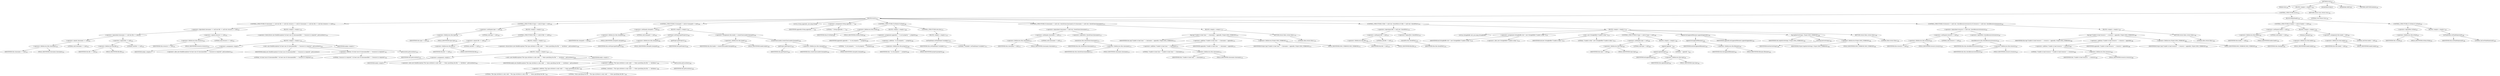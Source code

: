 digraph "eval" {  
"430" [label = <(METHOD,eval)<SUB>250</SUB>> ]
"48" [label = <(PARAM,this)<SUB>250</SUB>> ]
"431" [label = <(BLOCK,&lt;empty&gt;,&lt;empty&gt;)<SUB>250</SUB>> ]
"432" [label = <(CONTROL_STRUCTURE,try,try)<SUB>251</SUB>> ]
"433" [label = <(BLOCK,try,try)<SUB>251</SUB>> ]
"434" [label = <(CONTROL_STRUCTURE,if (classname == null &amp;&amp; file == null &amp;&amp; resource == null),if (classname == null &amp;&amp; file == null &amp;&amp; resource == null))<SUB>252</SUB>> ]
"435" [label = <(&lt;operator&gt;.logicalAnd,classname == null &amp;&amp; file == null &amp;&amp; resource == null)<SUB>252</SUB>> ]
"436" [label = <(&lt;operator&gt;.logicalAnd,classname == null &amp;&amp; file == null)<SUB>252</SUB>> ]
"437" [label = <(&lt;operator&gt;.equals,classname == null)<SUB>252</SUB>> ]
"438" [label = <(&lt;operator&gt;.fieldAccess,this.classname)<SUB>252</SUB>> ]
"439" [label = <(IDENTIFIER,this,classname == null)<SUB>252</SUB>> ]
"440" [label = <(FIELD_IDENTIFIER,classname,classname)<SUB>252</SUB>> ]
"441" [label = <(LITERAL,null,classname == null)<SUB>252</SUB>> ]
"442" [label = <(&lt;operator&gt;.equals,file == null)<SUB>252</SUB>> ]
"443" [label = <(&lt;operator&gt;.fieldAccess,this.file)<SUB>252</SUB>> ]
"444" [label = <(IDENTIFIER,this,file == null)<SUB>252</SUB>> ]
"445" [label = <(FIELD_IDENTIFIER,file,file)<SUB>252</SUB>> ]
"446" [label = <(LITERAL,null,file == null)<SUB>252</SUB>> ]
"447" [label = <(&lt;operator&gt;.equals,resource == null)<SUB>252</SUB>> ]
"448" [label = <(&lt;operator&gt;.fieldAccess,this.resource)<SUB>252</SUB>> ]
"449" [label = <(IDENTIFIER,this,resource == null)<SUB>252</SUB>> ]
"450" [label = <(FIELD_IDENTIFIER,resource,resource)<SUB>252</SUB>> ]
"451" [label = <(LITERAL,null,resource == null)<SUB>252</SUB>> ]
"452" [label = <(BLOCK,&lt;empty&gt;,&lt;empty&gt;)<SUB>252</SUB>> ]
"453" [label = <(&lt;operator&gt;.throw,throw new BuildException(&quot;At least one of (classname|file|&quot; + &quot;resource) is required&quot;, getLocation());)<SUB>253</SUB>> ]
"454" [label = <(BLOCK,&lt;empty&gt;,&lt;empty&gt;)<SUB>253</SUB>> ]
"455" [label = <(&lt;operator&gt;.assignment,&lt;empty&gt;)> ]
"456" [label = <(IDENTIFIER,$obj4,&lt;empty&gt;)> ]
"457" [label = <(&lt;operator&gt;.alloc,new BuildException(&quot;At least one of (classname|file|&quot; + &quot;resource) is required&quot;, getLocation()))<SUB>253</SUB>> ]
"458" [label = <(&lt;init&gt;,new BuildException(&quot;At least one of (classname|file|&quot; + &quot;resource) is required&quot;, getLocation()))<SUB>253</SUB>> ]
"459" [label = <(IDENTIFIER,$obj4,new BuildException(&quot;At least one of (classname|file|&quot; + &quot;resource) is required&quot;, getLocation()))> ]
"460" [label = <(&lt;operator&gt;.addition,&quot;At least one of (classname|file|&quot; + &quot;resource) is required&quot;)<SUB>253</SUB>> ]
"461" [label = <(LITERAL,&quot;At least one of (classname|file|&quot;,&quot;At least one of (classname|file|&quot; + &quot;resource) is required&quot;)<SUB>253</SUB>> ]
"462" [label = <(LITERAL,&quot;resource) is required&quot;,&quot;At least one of (classname|file|&quot; + &quot;resource) is required&quot;)<SUB>254</SUB>> ]
"463" [label = <(getLocation,getLocation())<SUB>254</SUB>> ]
"47" [label = <(IDENTIFIER,this,getLocation())<SUB>254</SUB>> ]
"464" [label = <(IDENTIFIER,$obj4,&lt;empty&gt;)> ]
"465" [label = <(CONTROL_STRUCTURE,if (type != null),if (type != null))<SUB>256</SUB>> ]
"466" [label = <(&lt;operator&gt;.notEquals,type != null)<SUB>256</SUB>> ]
"467" [label = <(&lt;operator&gt;.fieldAccess,this.type)<SUB>256</SUB>> ]
"468" [label = <(IDENTIFIER,this,type != null)<SUB>256</SUB>> ]
"469" [label = <(FIELD_IDENTIFIER,type,type)<SUB>256</SUB>> ]
"470" [label = <(LITERAL,null,type != null)<SUB>256</SUB>> ]
"471" [label = <(BLOCK,&lt;empty&gt;,&lt;empty&gt;)<SUB>256</SUB>> ]
"472" [label = <(CONTROL_STRUCTURE,if (file == null),if (file == null))<SUB>257</SUB>> ]
"473" [label = <(&lt;operator&gt;.equals,file == null)<SUB>257</SUB>> ]
"474" [label = <(&lt;operator&gt;.fieldAccess,this.file)<SUB>257</SUB>> ]
"475" [label = <(IDENTIFIER,this,file == null)<SUB>257</SUB>> ]
"476" [label = <(FIELD_IDENTIFIER,file,file)<SUB>257</SUB>> ]
"477" [label = <(LITERAL,null,file == null)<SUB>257</SUB>> ]
"478" [label = <(BLOCK,&lt;empty&gt;,&lt;empty&gt;)<SUB>257</SUB>> ]
"479" [label = <(&lt;operator&gt;.throw,throw new BuildException(&quot;The type attribute is only valid &quot; + &quot;when specifying the file &quot; + &quot;attribute.&quot;, getLocation());)<SUB>258</SUB>> ]
"480" [label = <(BLOCK,&lt;empty&gt;,&lt;empty&gt;)<SUB>258</SUB>> ]
"481" [label = <(&lt;operator&gt;.assignment,&lt;empty&gt;)> ]
"482" [label = <(IDENTIFIER,$obj5,&lt;empty&gt;)> ]
"483" [label = <(&lt;operator&gt;.alloc,new BuildException(&quot;The type attribute is only valid &quot; + &quot;when specifying the file &quot; + &quot;attribute.&quot;, getLocation()))<SUB>258</SUB>> ]
"484" [label = <(&lt;init&gt;,new BuildException(&quot;The type attribute is only valid &quot; + &quot;when specifying the file &quot; + &quot;attribute.&quot;, getLocation()))<SUB>258</SUB>> ]
"485" [label = <(IDENTIFIER,$obj5,new BuildException(&quot;The type attribute is only valid &quot; + &quot;when specifying the file &quot; + &quot;attribute.&quot;, getLocation()))> ]
"486" [label = <(&lt;operator&gt;.addition,&quot;The type attribute is only valid &quot; + &quot;when specifying the file &quot; + &quot;attribute.&quot;)<SUB>258</SUB>> ]
"487" [label = <(&lt;operator&gt;.addition,&quot;The type attribute is only valid &quot; + &quot;when specifying the file &quot;)<SUB>258</SUB>> ]
"488" [label = <(LITERAL,&quot;The type attribute is only valid &quot;,&quot;The type attribute is only valid &quot; + &quot;when specifying the file &quot;)<SUB>258</SUB>> ]
"489" [label = <(LITERAL,&quot;when specifying the file &quot;,&quot;The type attribute is only valid &quot; + &quot;when specifying the file &quot;)<SUB>259</SUB>> ]
"490" [label = <(LITERAL,&quot;attribute.&quot;,&quot;The type attribute is only valid &quot; + &quot;when specifying the file &quot; + &quot;attribute.&quot;)<SUB>260</SUB>> ]
"491" [label = <(getLocation,getLocation())<SUB>260</SUB>> ]
"49" [label = <(IDENTIFIER,this,getLocation())<SUB>260</SUB>> ]
"492" [label = <(IDENTIFIER,$obj5,&lt;empty&gt;)> ]
"493" [label = <(CONTROL_STRUCTURE,if (classpath != null),if (classpath != null))<SUB>263</SUB>> ]
"494" [label = <(&lt;operator&gt;.notEquals,classpath != null)<SUB>263</SUB>> ]
"495" [label = <(&lt;operator&gt;.fieldAccess,this.classpath)<SUB>263</SUB>> ]
"496" [label = <(IDENTIFIER,this,classpath != null)<SUB>263</SUB>> ]
"497" [label = <(FIELD_IDENTIFIER,classpath,classpath)<SUB>263</SUB>> ]
"498" [label = <(LITERAL,null,classpath != null)<SUB>263</SUB>> ]
"499" [label = <(BLOCK,&lt;empty&gt;,&lt;empty&gt;)<SUB>263</SUB>> ]
"500" [label = <(setProject,setProject(getProject()))<SUB>264</SUB>> ]
"501" [label = <(&lt;operator&gt;.fieldAccess,this.classpath)<SUB>264</SUB>> ]
"502" [label = <(IDENTIFIER,this,setProject(getProject()))<SUB>264</SUB>> ]
"503" [label = <(FIELD_IDENTIFIER,classpath,classpath)<SUB>264</SUB>> ]
"504" [label = <(getProject,getProject())<SUB>264</SUB>> ]
"50" [label = <(IDENTIFIER,this,getProject())<SUB>264</SUB>> ]
"505" [label = <(&lt;operator&gt;.assignment,this.loader = createClassLoader(classpath))<SUB>265</SUB>> ]
"506" [label = <(&lt;operator&gt;.fieldAccess,this.loader)<SUB>265</SUB>> ]
"51" [label = <(IDENTIFIER,this,this.loader = createClassLoader(classpath))<SUB>265</SUB>> ]
"507" [label = <(FIELD_IDENTIFIER,loader,loader)<SUB>265</SUB>> ]
"508" [label = <(createClassLoader,createClassLoader(classpath))<SUB>265</SUB>> ]
"509" [label = <(getProject,getProject())<SUB>265</SUB>> ]
"52" [label = <(IDENTIFIER,this,getProject())<SUB>265</SUB>> ]
"510" [label = <(&lt;operator&gt;.fieldAccess,this.classpath)<SUB>265</SUB>> ]
"511" [label = <(IDENTIFIER,this,createClassLoader(classpath))<SUB>265</SUB>> ]
"512" [label = <(FIELD_IDENTIFIER,classpath,classpath)<SUB>265</SUB>> ]
"513" [label = <(LOCAL,String appendix: java.lang.String)> ]
"514" [label = <(&lt;operator&gt;.assignment,String appendix = &quot;&quot;)<SUB>267</SUB>> ]
"515" [label = <(IDENTIFIER,appendix,String appendix = &quot;&quot;)<SUB>267</SUB>> ]
"516" [label = <(LITERAL,&quot;&quot;,String appendix = &quot;&quot;)<SUB>267</SUB>> ]
"517" [label = <(CONTROL_STRUCTURE,if (isTask),if (isTask))<SUB>268</SUB>> ]
"518" [label = <(&lt;operator&gt;.fieldAccess,this.isTask)<SUB>268</SUB>> ]
"519" [label = <(IDENTIFIER,this,if (isTask))<SUB>268</SUB>> ]
"520" [label = <(FIELD_IDENTIFIER,isTask,isTask)<SUB>268</SUB>> ]
"521" [label = <(BLOCK,&lt;empty&gt;,&lt;empty&gt;)<SUB>268</SUB>> ]
"522" [label = <(&lt;operator&gt;.assignment,appendix = &quot; to set property &quot; + property)<SUB>269</SUB>> ]
"523" [label = <(IDENTIFIER,appendix,appendix = &quot; to set property &quot; + property)<SUB>269</SUB>> ]
"524" [label = <(&lt;operator&gt;.addition,&quot; to set property &quot; + property)<SUB>269</SUB>> ]
"525" [label = <(LITERAL,&quot; to set property &quot;,&quot; to set property &quot; + property)<SUB>269</SUB>> ]
"526" [label = <(&lt;operator&gt;.fieldAccess,this.property)<SUB>269</SUB>> ]
"527" [label = <(IDENTIFIER,this,&quot; to set property &quot; + property)<SUB>269</SUB>> ]
"528" [label = <(FIELD_IDENTIFIER,property,property)<SUB>269</SUB>> ]
"529" [label = <(CONTROL_STRUCTURE,else,else)<SUB>270</SUB>> ]
"530" [label = <(BLOCK,&lt;empty&gt;,&lt;empty&gt;)<SUB>270</SUB>> ]
"531" [label = <(setTaskName,setTaskName(&quot;available&quot;))<SUB>271</SUB>> ]
"53" [label = <(IDENTIFIER,this,setTaskName(&quot;available&quot;))<SUB>271</SUB>> ]
"532" [label = <(LITERAL,&quot;available&quot;,setTaskName(&quot;available&quot;))<SUB>271</SUB>> ]
"533" [label = <(CONTROL_STRUCTURE,if ((classname != null) &amp;&amp; !checkClass(classname)),if ((classname != null) &amp;&amp; !checkClass(classname)))<SUB>273</SUB>> ]
"534" [label = <(&lt;operator&gt;.logicalAnd,(classname != null) &amp;&amp; !checkClass(classname))<SUB>273</SUB>> ]
"535" [label = <(&lt;operator&gt;.notEquals,classname != null)<SUB>273</SUB>> ]
"536" [label = <(&lt;operator&gt;.fieldAccess,this.classname)<SUB>273</SUB>> ]
"537" [label = <(IDENTIFIER,this,classname != null)<SUB>273</SUB>> ]
"538" [label = <(FIELD_IDENTIFIER,classname,classname)<SUB>273</SUB>> ]
"539" [label = <(LITERAL,null,classname != null)<SUB>273</SUB>> ]
"540" [label = <(&lt;operator&gt;.logicalNot,!checkClass(classname))<SUB>273</SUB>> ]
"541" [label = <(checkClass,this.checkClass(classname))<SUB>273</SUB>> ]
"54" [label = <(IDENTIFIER,this,this.checkClass(classname))<SUB>273</SUB>> ]
"542" [label = <(&lt;operator&gt;.fieldAccess,this.classname)<SUB>273</SUB>> ]
"543" [label = <(IDENTIFIER,this,this.checkClass(classname))<SUB>273</SUB>> ]
"544" [label = <(FIELD_IDENTIFIER,classname,classname)<SUB>273</SUB>> ]
"545" [label = <(BLOCK,&lt;empty&gt;,&lt;empty&gt;)<SUB>273</SUB>> ]
"546" [label = <(log,log(&quot;Unable to load class &quot; + classname + appendix, Project.MSG_VERBOSE))<SUB>274</SUB>> ]
"55" [label = <(IDENTIFIER,this,log(&quot;Unable to load class &quot; + classname + appendix, Project.MSG_VERBOSE))<SUB>274</SUB>> ]
"547" [label = <(&lt;operator&gt;.addition,&quot;Unable to load class &quot; + classname + appendix)<SUB>274</SUB>> ]
"548" [label = <(&lt;operator&gt;.addition,&quot;Unable to load class &quot; + classname)<SUB>274</SUB>> ]
"549" [label = <(LITERAL,&quot;Unable to load class &quot;,&quot;Unable to load class &quot; + classname)<SUB>274</SUB>> ]
"550" [label = <(&lt;operator&gt;.fieldAccess,this.classname)<SUB>274</SUB>> ]
"551" [label = <(IDENTIFIER,this,&quot;Unable to load class &quot; + classname)<SUB>274</SUB>> ]
"552" [label = <(FIELD_IDENTIFIER,classname,classname)<SUB>274</SUB>> ]
"553" [label = <(IDENTIFIER,appendix,&quot;Unable to load class &quot; + classname + appendix)<SUB>274</SUB>> ]
"554" [label = <(&lt;operator&gt;.fieldAccess,Project.MSG_VERBOSE)<SUB>275</SUB>> ]
"555" [label = <(IDENTIFIER,Project,log(&quot;Unable to load class &quot; + classname + appendix, Project.MSG_VERBOSE))<SUB>275</SUB>> ]
"556" [label = <(FIELD_IDENTIFIER,MSG_VERBOSE,MSG_VERBOSE)<SUB>275</SUB>> ]
"557" [label = <(RETURN,return false;,return false;)<SUB>276</SUB>> ]
"558" [label = <(LITERAL,false,return false;)<SUB>276</SUB>> ]
"559" [label = <(CONTROL_STRUCTURE,if ((file != null) &amp;&amp; !checkFile()),if ((file != null) &amp;&amp; !checkFile()))<SUB>278</SUB>> ]
"560" [label = <(&lt;operator&gt;.logicalAnd,(file != null) &amp;&amp; !checkFile())<SUB>278</SUB>> ]
"561" [label = <(&lt;operator&gt;.notEquals,file != null)<SUB>278</SUB>> ]
"562" [label = <(&lt;operator&gt;.fieldAccess,this.file)<SUB>278</SUB>> ]
"563" [label = <(IDENTIFIER,this,file != null)<SUB>278</SUB>> ]
"564" [label = <(FIELD_IDENTIFIER,file,file)<SUB>278</SUB>> ]
"565" [label = <(LITERAL,null,file != null)<SUB>278</SUB>> ]
"566" [label = <(&lt;operator&gt;.logicalNot,!checkFile())<SUB>278</SUB>> ]
"567" [label = <(checkFile,this.checkFile())<SUB>278</SUB>> ]
"56" [label = <(IDENTIFIER,this,this.checkFile())<SUB>278</SUB>> ]
"568" [label = <(BLOCK,&lt;empty&gt;,&lt;empty&gt;)<SUB>278</SUB>> ]
"58" [label = <(LOCAL,StringBuffer buf: java.lang.StringBuffer)> ]
"569" [label = <(&lt;operator&gt;.assignment,StringBuffer buf = new StringBuffer(&quot;Unable to find &quot;))<SUB>279</SUB>> ]
"570" [label = <(IDENTIFIER,buf,StringBuffer buf = new StringBuffer(&quot;Unable to find &quot;))<SUB>279</SUB>> ]
"571" [label = <(&lt;operator&gt;.alloc,new StringBuffer(&quot;Unable to find &quot;))<SUB>279</SUB>> ]
"572" [label = <(&lt;init&gt;,new StringBuffer(&quot;Unable to find &quot;))<SUB>279</SUB>> ]
"57" [label = <(IDENTIFIER,buf,new StringBuffer(&quot;Unable to find &quot;))<SUB>279</SUB>> ]
"573" [label = <(LITERAL,&quot;Unable to find &quot;,new StringBuffer(&quot;Unable to find &quot;))<SUB>279</SUB>> ]
"574" [label = <(CONTROL_STRUCTURE,if (type != null),if (type != null))<SUB>280</SUB>> ]
"575" [label = <(&lt;operator&gt;.notEquals,type != null)<SUB>280</SUB>> ]
"576" [label = <(&lt;operator&gt;.fieldAccess,this.type)<SUB>280</SUB>> ]
"577" [label = <(IDENTIFIER,this,type != null)<SUB>280</SUB>> ]
"578" [label = <(FIELD_IDENTIFIER,type,type)<SUB>280</SUB>> ]
"579" [label = <(LITERAL,null,type != null)<SUB>280</SUB>> ]
"580" [label = <(BLOCK,&lt;empty&gt;,&lt;empty&gt;)<SUB>280</SUB>> ]
"581" [label = <(append,append(' '))<SUB>281</SUB>> ]
"582" [label = <(append,append(type))<SUB>281</SUB>> ]
"583" [label = <(IDENTIFIER,buf,append(type))<SUB>281</SUB>> ]
"584" [label = <(&lt;operator&gt;.fieldAccess,this.type)<SUB>281</SUB>> ]
"585" [label = <(IDENTIFIER,this,append(type))<SUB>281</SUB>> ]
"586" [label = <(FIELD_IDENTIFIER,type,type)<SUB>281</SUB>> ]
"587" [label = <(LITERAL,' ',append(' '))<SUB>281</SUB>> ]
"588" [label = <(append,buf.append(filename).append(appendix))<SUB>283</SUB>> ]
"589" [label = <(append,buf.append(filename))<SUB>283</SUB>> ]
"590" [label = <(IDENTIFIER,buf,buf.append(filename))<SUB>283</SUB>> ]
"591" [label = <(&lt;operator&gt;.fieldAccess,this.filename)<SUB>283</SUB>> ]
"592" [label = <(IDENTIFIER,this,buf.append(filename))<SUB>283</SUB>> ]
"593" [label = <(FIELD_IDENTIFIER,filename,filename)<SUB>283</SUB>> ]
"594" [label = <(IDENTIFIER,appendix,buf.append(filename).append(appendix))<SUB>283</SUB>> ]
"595" [label = <(log,log(buf.toString(), Project.MSG_VERBOSE))<SUB>284</SUB>> ]
"59" [label = <(IDENTIFIER,this,log(buf.toString(), Project.MSG_VERBOSE))<SUB>284</SUB>> ]
"596" [label = <(toString,buf.toString())<SUB>284</SUB>> ]
"597" [label = <(IDENTIFIER,buf,buf.toString())<SUB>284</SUB>> ]
"598" [label = <(&lt;operator&gt;.fieldAccess,Project.MSG_VERBOSE)<SUB>284</SUB>> ]
"599" [label = <(IDENTIFIER,Project,log(buf.toString(), Project.MSG_VERBOSE))<SUB>284</SUB>> ]
"600" [label = <(FIELD_IDENTIFIER,MSG_VERBOSE,MSG_VERBOSE)<SUB>284</SUB>> ]
"601" [label = <(RETURN,return false;,return false;)<SUB>285</SUB>> ]
"602" [label = <(LITERAL,false,return false;)<SUB>285</SUB>> ]
"603" [label = <(CONTROL_STRUCTURE,if ((resource != null) &amp;&amp; !checkResource(resource)),if ((resource != null) &amp;&amp; !checkResource(resource)))<SUB>287</SUB>> ]
"604" [label = <(&lt;operator&gt;.logicalAnd,(resource != null) &amp;&amp; !checkResource(resource))<SUB>287</SUB>> ]
"605" [label = <(&lt;operator&gt;.notEquals,resource != null)<SUB>287</SUB>> ]
"606" [label = <(&lt;operator&gt;.fieldAccess,this.resource)<SUB>287</SUB>> ]
"607" [label = <(IDENTIFIER,this,resource != null)<SUB>287</SUB>> ]
"608" [label = <(FIELD_IDENTIFIER,resource,resource)<SUB>287</SUB>> ]
"609" [label = <(LITERAL,null,resource != null)<SUB>287</SUB>> ]
"610" [label = <(&lt;operator&gt;.logicalNot,!checkResource(resource))<SUB>287</SUB>> ]
"611" [label = <(checkResource,this.checkResource(resource))<SUB>287</SUB>> ]
"60" [label = <(IDENTIFIER,this,this.checkResource(resource))<SUB>287</SUB>> ]
"612" [label = <(&lt;operator&gt;.fieldAccess,this.resource)<SUB>287</SUB>> ]
"613" [label = <(IDENTIFIER,this,this.checkResource(resource))<SUB>287</SUB>> ]
"614" [label = <(FIELD_IDENTIFIER,resource,resource)<SUB>287</SUB>> ]
"615" [label = <(BLOCK,&lt;empty&gt;,&lt;empty&gt;)<SUB>287</SUB>> ]
"616" [label = <(log,log(&quot;Unable to load resource &quot; + resource + appendix, Project.MSG_VERBOSE))<SUB>288</SUB>> ]
"61" [label = <(IDENTIFIER,this,log(&quot;Unable to load resource &quot; + resource + appendix, Project.MSG_VERBOSE))<SUB>288</SUB>> ]
"617" [label = <(&lt;operator&gt;.addition,&quot;Unable to load resource &quot; + resource + appendix)<SUB>288</SUB>> ]
"618" [label = <(&lt;operator&gt;.addition,&quot;Unable to load resource &quot; + resource)<SUB>288</SUB>> ]
"619" [label = <(LITERAL,&quot;Unable to load resource &quot;,&quot;Unable to load resource &quot; + resource)<SUB>288</SUB>> ]
"620" [label = <(&lt;operator&gt;.fieldAccess,this.resource)<SUB>288</SUB>> ]
"621" [label = <(IDENTIFIER,this,&quot;Unable to load resource &quot; + resource)<SUB>288</SUB>> ]
"622" [label = <(FIELD_IDENTIFIER,resource,resource)<SUB>288</SUB>> ]
"623" [label = <(IDENTIFIER,appendix,&quot;Unable to load resource &quot; + resource + appendix)<SUB>288</SUB>> ]
"624" [label = <(&lt;operator&gt;.fieldAccess,Project.MSG_VERBOSE)<SUB>289</SUB>> ]
"625" [label = <(IDENTIFIER,Project,log(&quot;Unable to load resource &quot; + resource + appendix, Project.MSG_VERBOSE))<SUB>289</SUB>> ]
"626" [label = <(FIELD_IDENTIFIER,MSG_VERBOSE,MSG_VERBOSE)<SUB>289</SUB>> ]
"627" [label = <(RETURN,return false;,return false;)<SUB>290</SUB>> ]
"628" [label = <(LITERAL,false,return false;)<SUB>290</SUB>> ]
"629" [label = <(BLOCK,finally,finally)<SUB>292</SUB>> ]
"630" [label = <(CONTROL_STRUCTURE,if (loader != null),if (loader != null))<SUB>293</SUB>> ]
"631" [label = <(&lt;operator&gt;.notEquals,loader != null)<SUB>293</SUB>> ]
"632" [label = <(&lt;operator&gt;.fieldAccess,this.loader)<SUB>293</SUB>> ]
"633" [label = <(IDENTIFIER,this,loader != null)<SUB>293</SUB>> ]
"634" [label = <(FIELD_IDENTIFIER,loader,loader)<SUB>293</SUB>> ]
"635" [label = <(LITERAL,null,loader != null)<SUB>293</SUB>> ]
"636" [label = <(BLOCK,&lt;empty&gt;,&lt;empty&gt;)<SUB>293</SUB>> ]
"637" [label = <(cleanup,cleanup())<SUB>294</SUB>> ]
"638" [label = <(&lt;operator&gt;.fieldAccess,this.loader)<SUB>294</SUB>> ]
"639" [label = <(IDENTIFIER,this,cleanup())<SUB>294</SUB>> ]
"640" [label = <(FIELD_IDENTIFIER,loader,loader)<SUB>294</SUB>> ]
"641" [label = <(&lt;operator&gt;.assignment,this.loader = null)<SUB>295</SUB>> ]
"642" [label = <(&lt;operator&gt;.fieldAccess,this.loader)<SUB>295</SUB>> ]
"643" [label = <(IDENTIFIER,this,this.loader = null)<SUB>295</SUB>> ]
"644" [label = <(FIELD_IDENTIFIER,loader,loader)<SUB>295</SUB>> ]
"645" [label = <(LITERAL,null,this.loader = null)<SUB>295</SUB>> ]
"646" [label = <(CONTROL_STRUCTURE,if (!isTask),if (!isTask))<SUB>297</SUB>> ]
"647" [label = <(&lt;operator&gt;.logicalNot,!isTask)<SUB>297</SUB>> ]
"648" [label = <(&lt;operator&gt;.fieldAccess,this.isTask)<SUB>297</SUB>> ]
"649" [label = <(IDENTIFIER,this,!isTask)<SUB>297</SUB>> ]
"650" [label = <(FIELD_IDENTIFIER,isTask,isTask)<SUB>297</SUB>> ]
"651" [label = <(BLOCK,&lt;empty&gt;,&lt;empty&gt;)<SUB>297</SUB>> ]
"652" [label = <(setTaskName,setTaskName(null))<SUB>298</SUB>> ]
"62" [label = <(IDENTIFIER,this,setTaskName(null))<SUB>298</SUB>> ]
"653" [label = <(LITERAL,null,setTaskName(null))<SUB>298</SUB>> ]
"654" [label = <(RETURN,return true;,return true;)<SUB>301</SUB>> ]
"655" [label = <(LITERAL,true,return true;)<SUB>301</SUB>> ]
"656" [label = <(MODIFIER,PUBLIC)> ]
"657" [label = <(MODIFIER,VIRTUAL)> ]
"658" [label = <(METHOD_RETURN,boolean)<SUB>250</SUB>> ]
  "430" -> "48" 
  "430" -> "431" 
  "430" -> "656" 
  "430" -> "657" 
  "430" -> "658" 
  "431" -> "432" 
  "431" -> "654" 
  "432" -> "433" 
  "432" -> "629" 
  "433" -> "434" 
  "433" -> "465" 
  "433" -> "493" 
  "433" -> "513" 
  "433" -> "514" 
  "433" -> "517" 
  "433" -> "533" 
  "433" -> "559" 
  "433" -> "603" 
  "434" -> "435" 
  "434" -> "452" 
  "435" -> "436" 
  "435" -> "447" 
  "436" -> "437" 
  "436" -> "442" 
  "437" -> "438" 
  "437" -> "441" 
  "438" -> "439" 
  "438" -> "440" 
  "442" -> "443" 
  "442" -> "446" 
  "443" -> "444" 
  "443" -> "445" 
  "447" -> "448" 
  "447" -> "451" 
  "448" -> "449" 
  "448" -> "450" 
  "452" -> "453" 
  "453" -> "454" 
  "454" -> "455" 
  "454" -> "458" 
  "454" -> "464" 
  "455" -> "456" 
  "455" -> "457" 
  "458" -> "459" 
  "458" -> "460" 
  "458" -> "463" 
  "460" -> "461" 
  "460" -> "462" 
  "463" -> "47" 
  "465" -> "466" 
  "465" -> "471" 
  "466" -> "467" 
  "466" -> "470" 
  "467" -> "468" 
  "467" -> "469" 
  "471" -> "472" 
  "472" -> "473" 
  "472" -> "478" 
  "473" -> "474" 
  "473" -> "477" 
  "474" -> "475" 
  "474" -> "476" 
  "478" -> "479" 
  "479" -> "480" 
  "480" -> "481" 
  "480" -> "484" 
  "480" -> "492" 
  "481" -> "482" 
  "481" -> "483" 
  "484" -> "485" 
  "484" -> "486" 
  "484" -> "491" 
  "486" -> "487" 
  "486" -> "490" 
  "487" -> "488" 
  "487" -> "489" 
  "491" -> "49" 
  "493" -> "494" 
  "493" -> "499" 
  "494" -> "495" 
  "494" -> "498" 
  "495" -> "496" 
  "495" -> "497" 
  "499" -> "500" 
  "499" -> "505" 
  "500" -> "501" 
  "500" -> "504" 
  "501" -> "502" 
  "501" -> "503" 
  "504" -> "50" 
  "505" -> "506" 
  "505" -> "508" 
  "506" -> "51" 
  "506" -> "507" 
  "508" -> "509" 
  "508" -> "510" 
  "509" -> "52" 
  "510" -> "511" 
  "510" -> "512" 
  "514" -> "515" 
  "514" -> "516" 
  "517" -> "518" 
  "517" -> "521" 
  "517" -> "529" 
  "518" -> "519" 
  "518" -> "520" 
  "521" -> "522" 
  "522" -> "523" 
  "522" -> "524" 
  "524" -> "525" 
  "524" -> "526" 
  "526" -> "527" 
  "526" -> "528" 
  "529" -> "530" 
  "530" -> "531" 
  "531" -> "53" 
  "531" -> "532" 
  "533" -> "534" 
  "533" -> "545" 
  "534" -> "535" 
  "534" -> "540" 
  "535" -> "536" 
  "535" -> "539" 
  "536" -> "537" 
  "536" -> "538" 
  "540" -> "541" 
  "541" -> "54" 
  "541" -> "542" 
  "542" -> "543" 
  "542" -> "544" 
  "545" -> "546" 
  "545" -> "557" 
  "546" -> "55" 
  "546" -> "547" 
  "546" -> "554" 
  "547" -> "548" 
  "547" -> "553" 
  "548" -> "549" 
  "548" -> "550" 
  "550" -> "551" 
  "550" -> "552" 
  "554" -> "555" 
  "554" -> "556" 
  "557" -> "558" 
  "559" -> "560" 
  "559" -> "568" 
  "560" -> "561" 
  "560" -> "566" 
  "561" -> "562" 
  "561" -> "565" 
  "562" -> "563" 
  "562" -> "564" 
  "566" -> "567" 
  "567" -> "56" 
  "568" -> "58" 
  "568" -> "569" 
  "568" -> "572" 
  "568" -> "574" 
  "568" -> "588" 
  "568" -> "595" 
  "568" -> "601" 
  "569" -> "570" 
  "569" -> "571" 
  "572" -> "57" 
  "572" -> "573" 
  "574" -> "575" 
  "574" -> "580" 
  "575" -> "576" 
  "575" -> "579" 
  "576" -> "577" 
  "576" -> "578" 
  "580" -> "581" 
  "581" -> "582" 
  "581" -> "587" 
  "582" -> "583" 
  "582" -> "584" 
  "584" -> "585" 
  "584" -> "586" 
  "588" -> "589" 
  "588" -> "594" 
  "589" -> "590" 
  "589" -> "591" 
  "591" -> "592" 
  "591" -> "593" 
  "595" -> "59" 
  "595" -> "596" 
  "595" -> "598" 
  "596" -> "597" 
  "598" -> "599" 
  "598" -> "600" 
  "601" -> "602" 
  "603" -> "604" 
  "603" -> "615" 
  "604" -> "605" 
  "604" -> "610" 
  "605" -> "606" 
  "605" -> "609" 
  "606" -> "607" 
  "606" -> "608" 
  "610" -> "611" 
  "611" -> "60" 
  "611" -> "612" 
  "612" -> "613" 
  "612" -> "614" 
  "615" -> "616" 
  "615" -> "627" 
  "616" -> "61" 
  "616" -> "617" 
  "616" -> "624" 
  "617" -> "618" 
  "617" -> "623" 
  "618" -> "619" 
  "618" -> "620" 
  "620" -> "621" 
  "620" -> "622" 
  "624" -> "625" 
  "624" -> "626" 
  "627" -> "628" 
  "629" -> "630" 
  "629" -> "646" 
  "630" -> "631" 
  "630" -> "636" 
  "631" -> "632" 
  "631" -> "635" 
  "632" -> "633" 
  "632" -> "634" 
  "636" -> "637" 
  "636" -> "641" 
  "637" -> "638" 
  "638" -> "639" 
  "638" -> "640" 
  "641" -> "642" 
  "641" -> "645" 
  "642" -> "643" 
  "642" -> "644" 
  "646" -> "647" 
  "646" -> "651" 
  "647" -> "648" 
  "648" -> "649" 
  "648" -> "650" 
  "651" -> "652" 
  "652" -> "62" 
  "652" -> "653" 
  "654" -> "655" 
}
